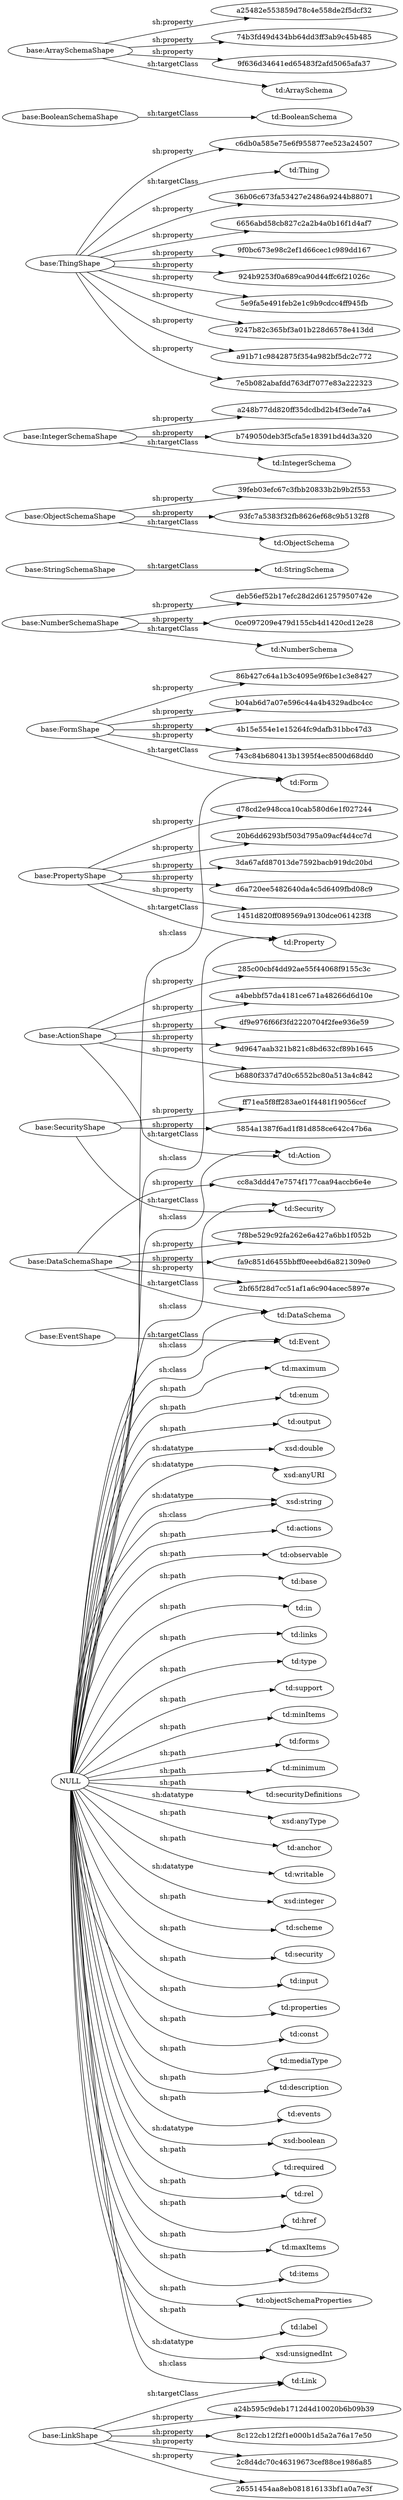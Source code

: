 digraph ar2dtool_diagram { 
rankdir=LR;
size="1501"
	"base:FormShape" -> "743c84b680413b1395f4ec8500d68dd0" [ label = "sh:property" ];
	"base:FormShape" -> "86b427c64a1b3c4095e9f6be1c3e8427" [ label = "sh:property" ];
	"base:FormShape" -> "b04ab6d7a07e596c44a4b4329adbc4cc" [ label = "sh:property" ];
	"base:FormShape" -> "4b15e554e1e15264fc9dafb31bbc47d3" [ label = "sh:property" ];
	"base:FormShape" -> "td:Form" [ label = "sh:targetClass" ];
	"base:PropertyShape" -> "d6a720ee5482640da4c5d6409fbd08c9" [ label = "sh:property" ];
	"base:PropertyShape" -> "1451d820ff089569a9130dce061423f8" [ label = "sh:property" ];
	"base:PropertyShape" -> "d78cd2e948cca10cab580d6e1f027244" [ label = "sh:property" ];
	"base:PropertyShape" -> "20b6dd6293bf503d795a09acf4d4cc7d" [ label = "sh:property" ];
	"base:PropertyShape" -> "3da67afd87013de7592bacb919dc20bd" [ label = "sh:property" ];
	"base:PropertyShape" -> "td:Property" [ label = "sh:targetClass" ];
	"base:ActionShape" -> "9d9647aab321b821c8bd632cf89b1645" [ label = "sh:property" ];
	"base:ActionShape" -> "b6880f337d7d0c6552bc80a513a4c842" [ label = "sh:property" ];
	"base:ActionShape" -> "285c00cbf4dd92ae55f44068f9155c3c" [ label = "sh:property" ];
	"base:ActionShape" -> "a4bebbf57da4181ce671a48266d6d10e" [ label = "sh:property" ];
	"base:ActionShape" -> "df9e976f66f3fd2220704f2fee936e59" [ label = "sh:property" ];
	"base:ActionShape" -> "td:Action" [ label = "sh:targetClass" ];
	"base:NumberSchemaShape" -> "deb56ef52b17efc28d2d61257950742e" [ label = "sh:property" ];
	"base:NumberSchemaShape" -> "0ce097209e479d155cb4d1420cd12e28" [ label = "sh:property" ];
	"base:NumberSchemaShape" -> "td:NumberSchema" [ label = "sh:targetClass" ];
	"base:EventShape" -> "td:Event" [ label = "sh:targetClass" ];
	"base:StringSchemaShape" -> "td:StringSchema" [ label = "sh:targetClass" ];
	"base:ObjectSchemaShape" -> "39feb03efc67c3fbb20833b2b9b2f553" [ label = "sh:property" ];
	"base:ObjectSchemaShape" -> "93fc7a5383f32fb8626ef68c9b5132f8" [ label = "sh:property" ];
	"base:ObjectSchemaShape" -> "td:ObjectSchema" [ label = "sh:targetClass" ];
	"base:IntegerSchemaShape" -> "a248b77dd820ff35dcdbd2b4f3ede7a4" [ label = "sh:property" ];
	"base:IntegerSchemaShape" -> "b749050deb3f5cfa5e18391bd4d3a320" [ label = "sh:property" ];
	"base:IntegerSchemaShape" -> "td:IntegerSchema" [ label = "sh:targetClass" ];
	"base:ThingShape" -> "c6db0a585e75e6f955877ee523a24507" [ label = "sh:property" ];
	"base:ThingShape" -> "td:Thing" [ label = "sh:targetClass" ];
	"base:ThingShape" -> "36b06c673fa53427e2486a9244b88071" [ label = "sh:property" ];
	"base:ThingShape" -> "6656abd58cb827c2a2b4a0b16f1d4af7" [ label = "sh:property" ];
	"base:ThingShape" -> "9f0bc673e98c2ef1d66cec1c989dd167" [ label = "sh:property" ];
	"base:ThingShape" -> "924b9253f0a689ca90d44ffc6f21026c" [ label = "sh:property" ];
	"base:ThingShape" -> "5e9fa5e491feb2e1c9b9cdcc4ff945fb" [ label = "sh:property" ];
	"base:ThingShape" -> "9247b82c365bf3a01b228d6578e413dd" [ label = "sh:property" ];
	"base:ThingShape" -> "a91b71c9842875f354a982bf5dc2c772" [ label = "sh:property" ];
	"base:ThingShape" -> "7e5b082abafdd763df7077e83a222323" [ label = "sh:property" ];
	"base:BooleanSchemaShape" -> "td:BooleanSchema" [ label = "sh:targetClass" ];
	"NULL" -> "xsd:string" [ label = "sh:class" ];
	"NULL" -> "td:actions" [ label = "sh:path" ];
	"NULL" -> "td:observable" [ label = "sh:path" ];
	"NULL" -> "td:Security" [ label = "sh:class" ];
	"NULL" -> "td:type" [ label = "sh:path" ];
	"NULL" -> "td:Action" [ label = "sh:class" ];
	"NULL" -> "td:support" [ label = "sh:path" ];
	"NULL" -> "td:minItems" [ label = "sh:path" ];
	"NULL" -> "td:forms" [ label = "sh:path" ];
	"NULL" -> "td:minimum" [ label = "sh:path" ];
	"NULL" -> "td:Event" [ label = "sh:class" ];
	"NULL" -> "td:DataSchema" [ label = "sh:class" ];
	"NULL" -> "xsd:integer" [ label = "sh:datatype" ];
	"NULL" -> "td:scheme" [ label = "sh:path" ];
	"NULL" -> "td:security" [ label = "sh:path" ];
	"NULL" -> "td:input" [ label = "sh:path" ];
	"NULL" -> "td:properties" [ label = "sh:path" ];
	"NULL" -> "td:const" [ label = "sh:path" ];
	"NULL" -> "td:Form" [ label = "sh:class" ];
	"NULL" -> "td:mediaType" [ label = "sh:path" ];
	"NULL" -> "td:description" [ label = "sh:path" ];
	"NULL" -> "td:events" [ label = "sh:path" ];
	"NULL" -> "xsd:boolean" [ label = "sh:datatype" ];
	"NULL" -> "td:required" [ label = "sh:path" ];
	"NULL" -> "td:rel" [ label = "sh:path" ];
	"NULL" -> "td:href" [ label = "sh:path" ];
	"NULL" -> "td:maxItems" [ label = "sh:path" ];
	"NULL" -> "td:items" [ label = "sh:path" ];
	"NULL" -> "td:objectSchemaProperties" [ label = "sh:path" ];
	"NULL" -> "td:label" [ label = "sh:path" ];
	"NULL" -> "xsd:unsignedInt" [ label = "sh:datatype" ];
	"NULL" -> "xsd:string" [ label = "sh:datatype" ];
	"NULL" -> "td:maximum" [ label = "sh:path" ];
	"NULL" -> "td:enum" [ label = "sh:path" ];
	"NULL" -> "td:output" [ label = "sh:path" ];
	"NULL" -> "xsd:double" [ label = "sh:datatype" ];
	"NULL" -> "xsd:anyURI" [ label = "sh:datatype" ];
	"NULL" -> "td:Property" [ label = "sh:class" ];
	"NULL" -> "td:base" [ label = "sh:path" ];
	"NULL" -> "td:in" [ label = "sh:path" ];
	"NULL" -> "td:links" [ label = "sh:path" ];
	"NULL" -> "td:Link" [ label = "sh:class" ];
	"NULL" -> "td:securityDefinitions" [ label = "sh:path" ];
	"NULL" -> "xsd:anyType" [ label = "sh:datatype" ];
	"NULL" -> "td:anchor" [ label = "sh:path" ];
	"NULL" -> "td:writable" [ label = "sh:path" ];
	"base:SecurityShape" -> "5854a1387f6ad1f81d858ce642c47b6a" [ label = "sh:property" ];
	"base:SecurityShape" -> "ff71ea5f8ff283ae01f4481f19056ccf" [ label = "sh:property" ];
	"base:SecurityShape" -> "td:Security" [ label = "sh:targetClass" ];
	"base:DataSchemaShape" -> "cc8a3ddd47e7574f177caa94accb6e4e" [ label = "sh:property" ];
	"base:DataSchemaShape" -> "7f8be529c92fa262e6a427a6bb1f052b" [ label = "sh:property" ];
	"base:DataSchemaShape" -> "fa9c851d6455bbff0eeebd6a821309e0" [ label = "sh:property" ];
	"base:DataSchemaShape" -> "2bf65f28d7cc51af1a6c904acec5897e" [ label = "sh:property" ];
	"base:DataSchemaShape" -> "td:DataSchema" [ label = "sh:targetClass" ];
	"base:LinkShape" -> "26551454aa8eb081816133bf1a0a7e3f" [ label = "sh:property" ];
	"base:LinkShape" -> "a24b595c9deb1712d4d10020b6b09b39" [ label = "sh:property" ];
	"base:LinkShape" -> "8c122cb12f2f1e000b1d5a2a76a17e50" [ label = "sh:property" ];
	"base:LinkShape" -> "2c8d4dc70c46319673cef88ce1986a85" [ label = "sh:property" ];
	"base:LinkShape" -> "td:Link" [ label = "sh:targetClass" ];
	"base:ArraySchemaShape" -> "a25482e553859d78c4e558de2f5dcf32" [ label = "sh:property" ];
	"base:ArraySchemaShape" -> "74b3fd49d434bb64dd3ff3ab9c45b485" [ label = "sh:property" ];
	"base:ArraySchemaShape" -> "9f636d34641ed65483f2afd5065afa37" [ label = "sh:property" ];
	"base:ArraySchemaShape" -> "td:ArraySchema" [ label = "sh:targetClass" ];

}
